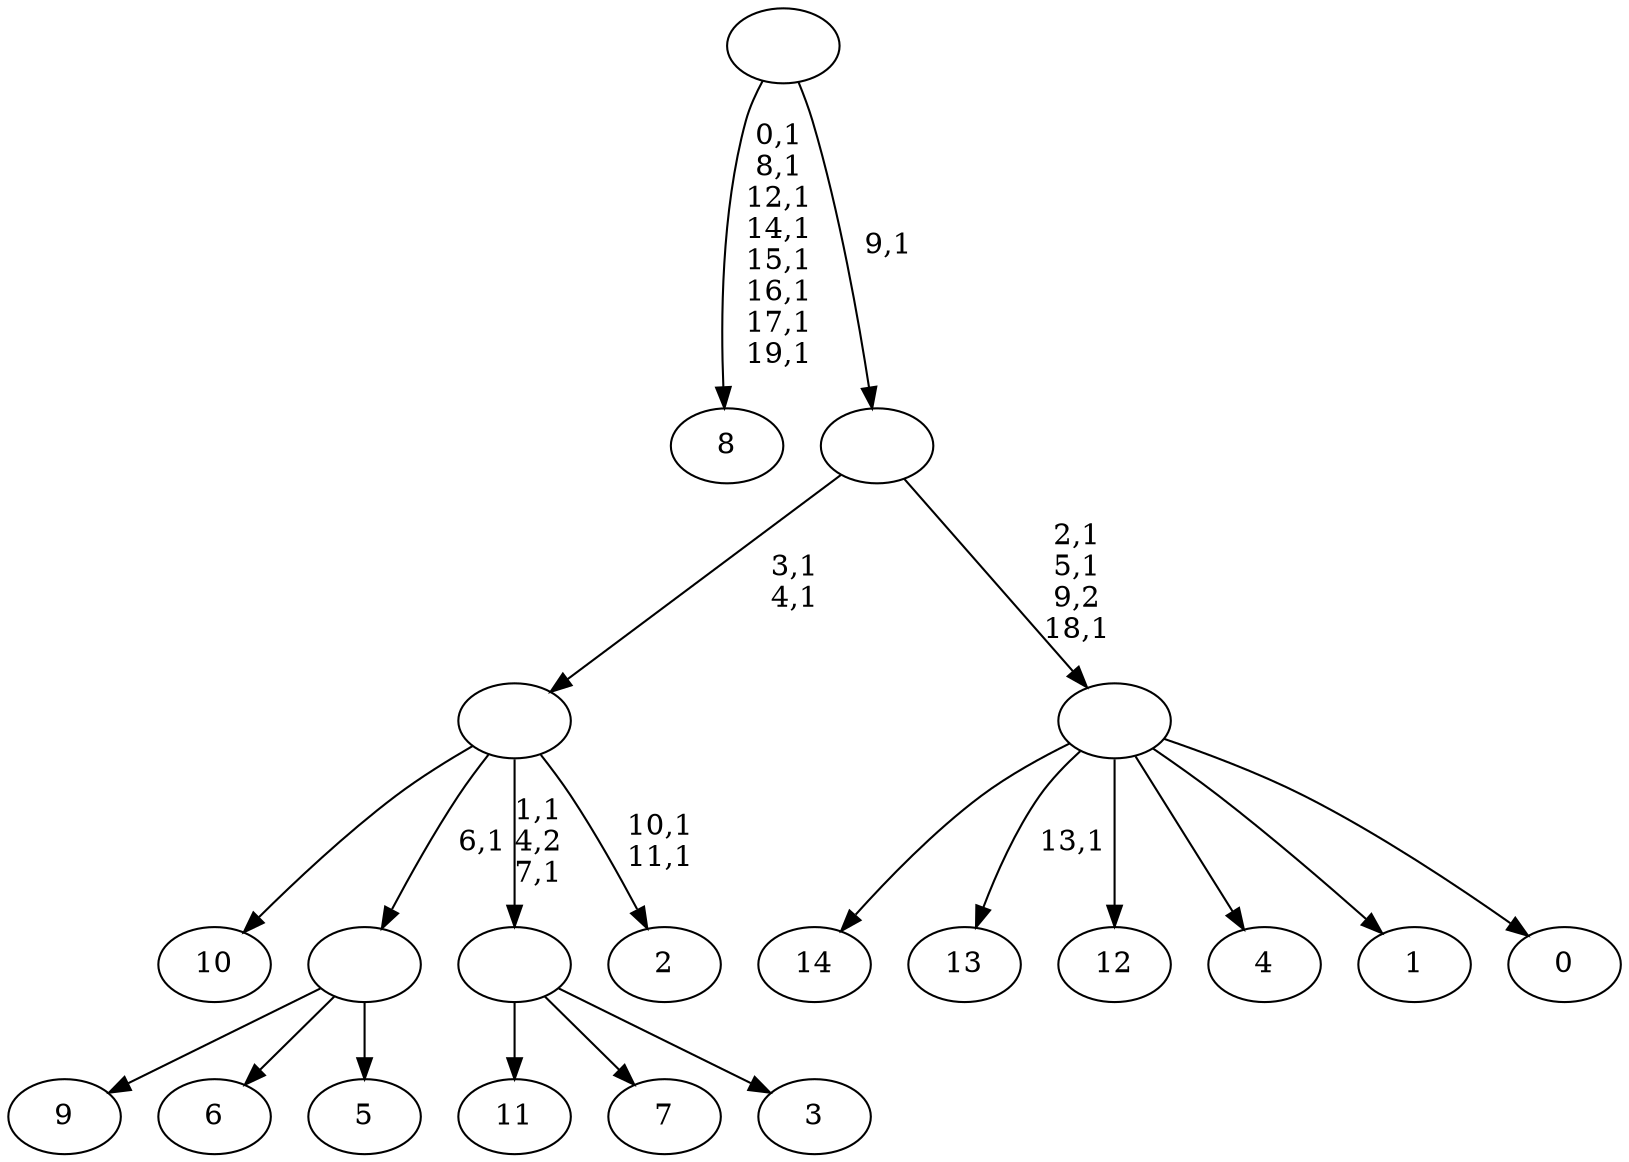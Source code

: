 digraph T {
	35 [label="14"]
	34 [label="13"]
	32 [label="12"]
	31 [label="11"]
	30 [label="10"]
	29 [label="9"]
	28 [label="8"]
	19 [label="7"]
	18 [label="6"]
	17 [label="5"]
	16 [label=""]
	15 [label="4"]
	14 [label="3"]
	13 [label=""]
	11 [label="2"]
	8 [label=""]
	6 [label="1"]
	5 [label="0"]
	4 [label=""]
	1 [label=""]
	0 [label=""]
	16 -> 29 [label=""]
	16 -> 18 [label=""]
	16 -> 17 [label=""]
	13 -> 31 [label=""]
	13 -> 19 [label=""]
	13 -> 14 [label=""]
	8 -> 11 [label="10,1\n11,1"]
	8 -> 13 [label="1,1\n4,2\n7,1"]
	8 -> 30 [label=""]
	8 -> 16 [label="6,1"]
	4 -> 34 [label="13,1"]
	4 -> 35 [label=""]
	4 -> 32 [label=""]
	4 -> 15 [label=""]
	4 -> 6 [label=""]
	4 -> 5 [label=""]
	1 -> 4 [label="2,1\n5,1\n9,2\n18,1"]
	1 -> 8 [label="3,1\n4,1"]
	0 -> 28 [label="0,1\n8,1\n12,1\n14,1\n15,1\n16,1\n17,1\n19,1"]
	0 -> 1 [label="9,1"]
}
